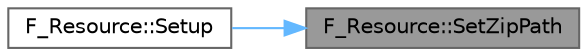 digraph "F_Resource::SetZipPath"
{
 // LATEX_PDF_SIZE
  bgcolor="transparent";
  edge [fontname=Helvetica,fontsize=10,labelfontname=Helvetica,labelfontsize=10];
  node [fontname=Helvetica,fontsize=10,shape=box,height=0.2,width=0.4];
  rankdir="RL";
  Node1 [id="Node000001",label="F_Resource::SetZipPath",height=0.2,width=0.4,color="gray40", fillcolor="grey60", style="filled", fontcolor="black",tooltip="设置zip路径"];
  Node1 -> Node2 [id="edge1_Node000001_Node000002",dir="back",color="steelblue1",style="solid",tooltip=" "];
  Node2 [id="Node000002",label="F_Resource::Setup",height=0.2,width=0.4,color="grey40", fillcolor="white", style="filled",URL="$class_f___resource.html#ae9def8cac5e627c6964d4960e9c6642b",tooltip="设置压缩包"];
}
